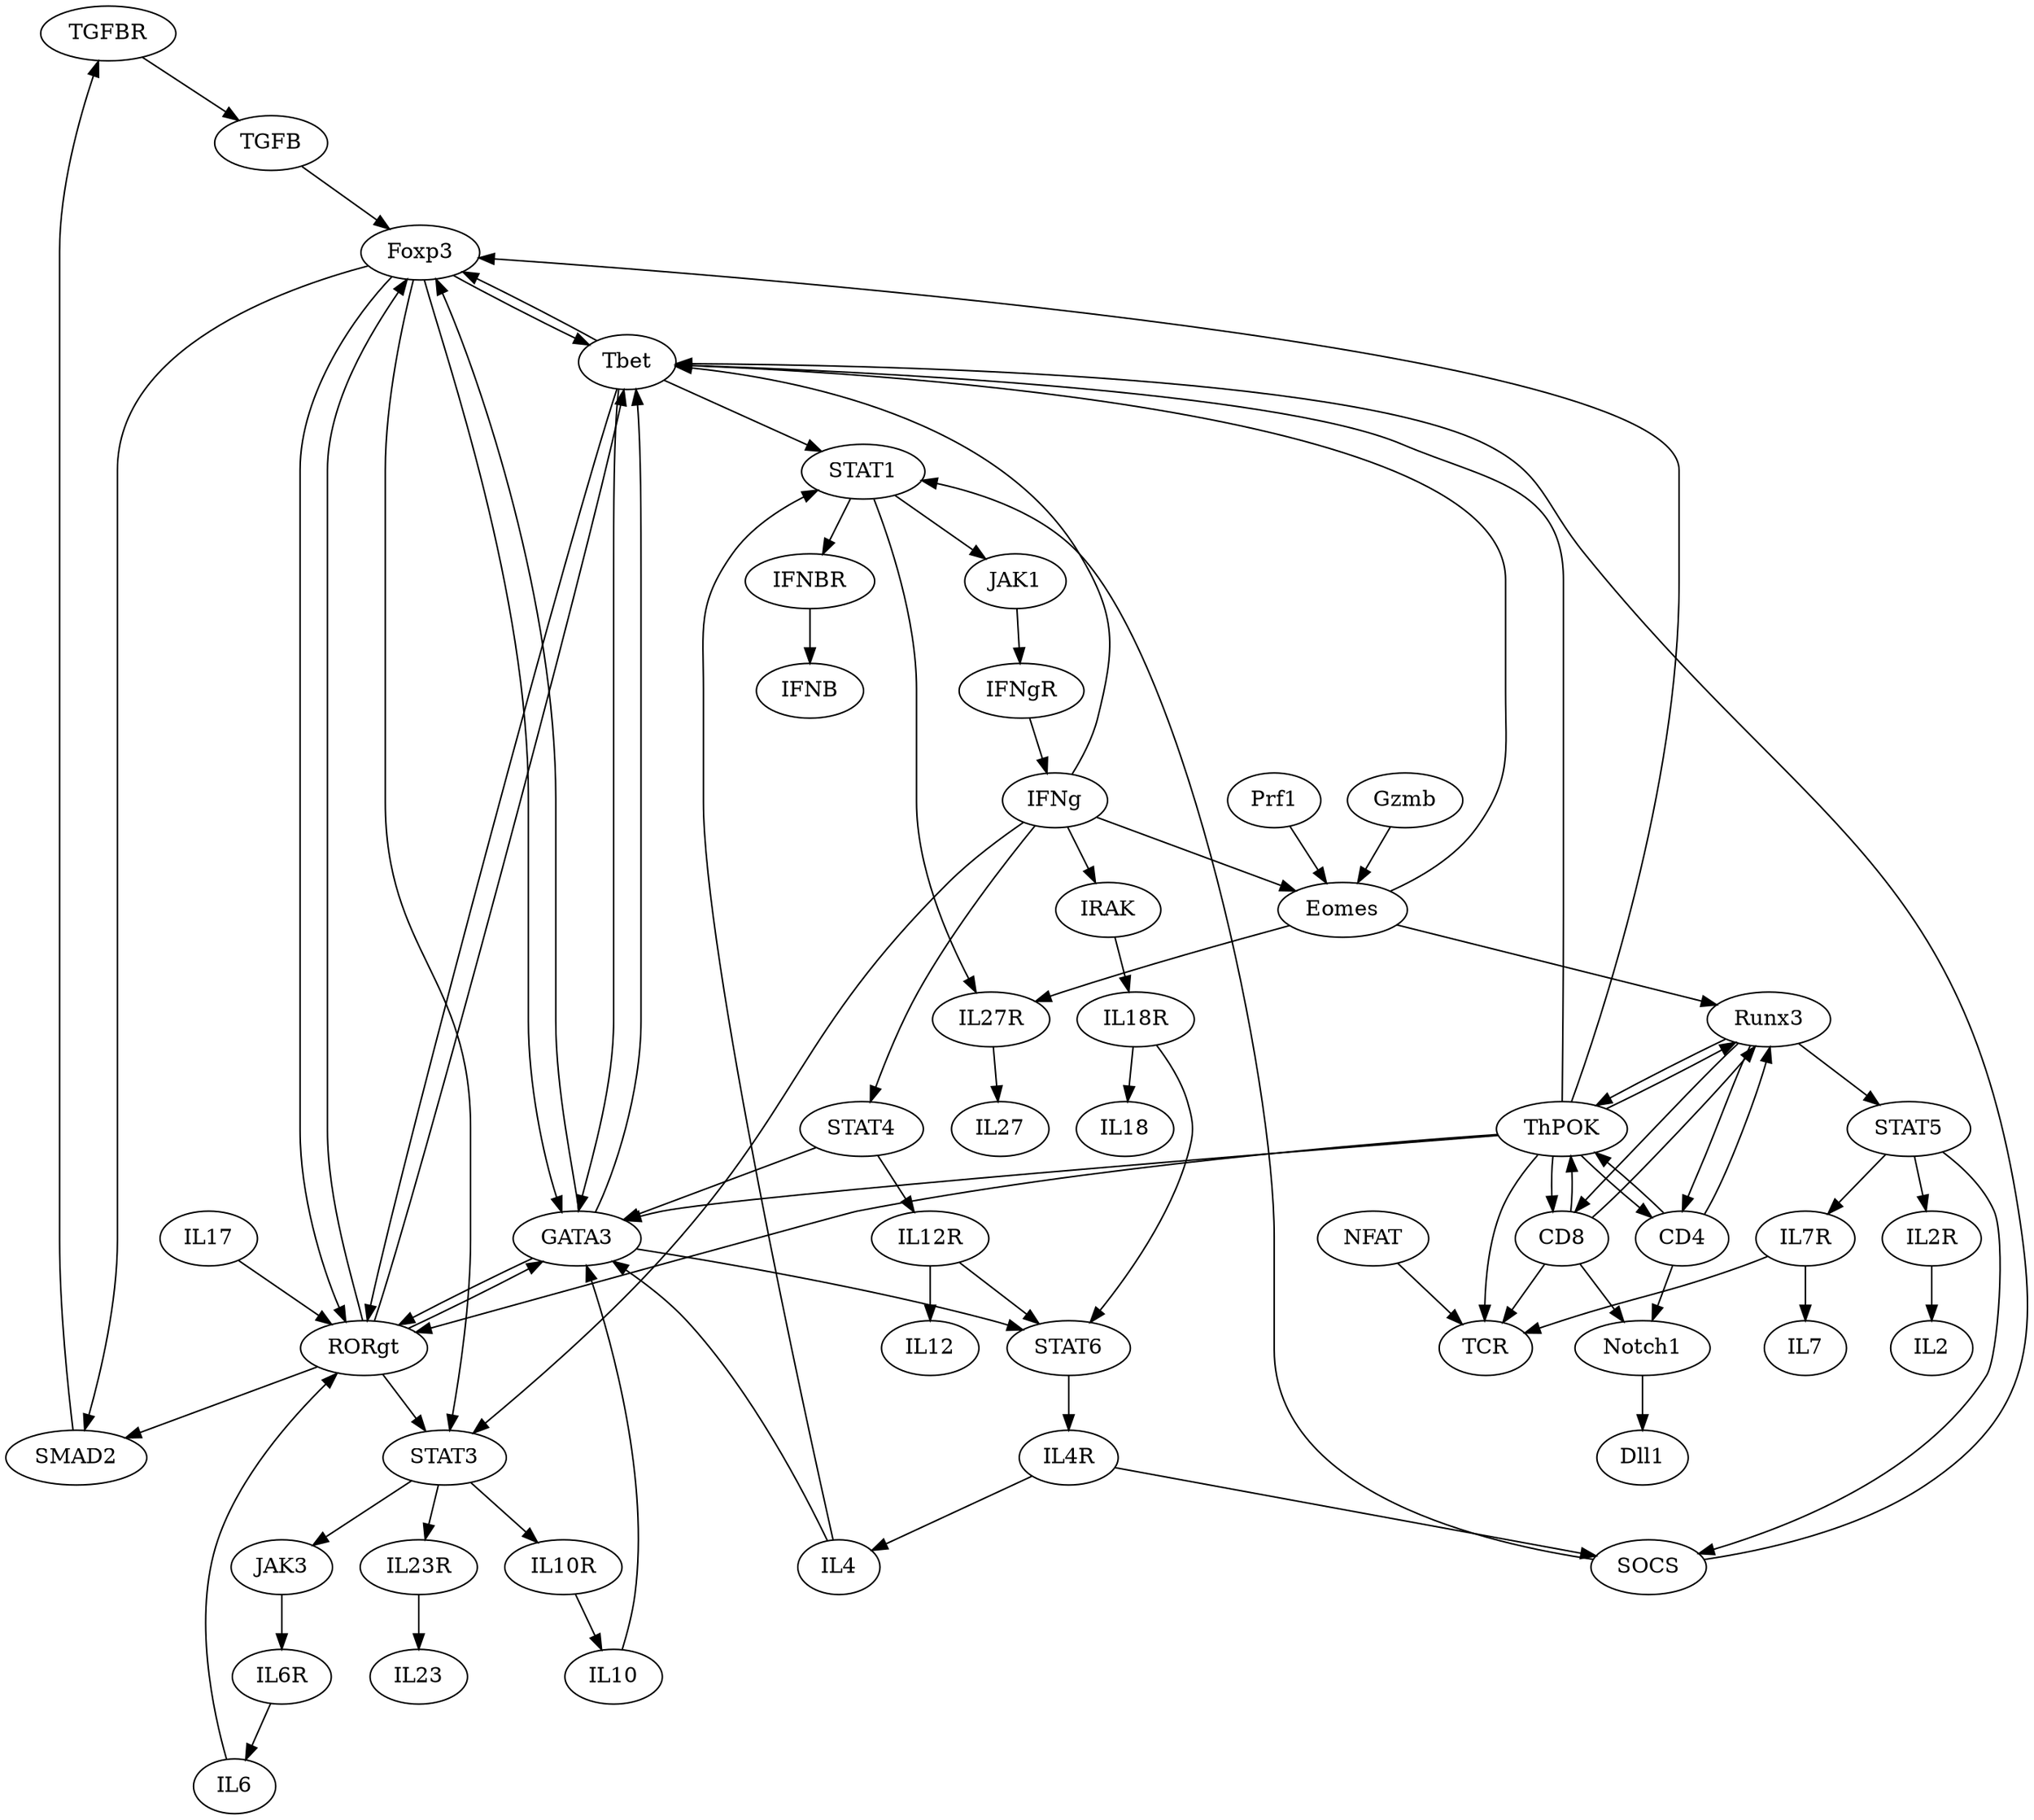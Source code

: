 digraph {
	graph [bb="0,0,1345.2,1260"];
	node [label="\N"];
	TGFBR	[height=0.5,
		pos="44.196,1242",
		width=1.2277];
	TGFB	[height=0.5,
		pos="357.2,1170",
		width=1.0291];
	TGFBR -> TGFB	[pos="e,324.07,1178.4 81.951,1232.6 140.48,1219.5 252.76,1194.4 314.28,1180.6"];
	Foxp3	[height=0.5,
		pos="643.2,1098",
		width=1.0832];
	TGFB -> Foxp3	[pos="e,609.29,1107.3 389.45,1161.1 440.85,1148.5 541.45,1123.9 599.35,1109.7"];
	Runx3	[height=0.5,
		pos="155.2,306",
		width=1.1193];
	ThPOK	[height=0.5,
		pos="230.2,234",
		width=1.1916];
	Runx3 -> ThPOK	[pos="e,208.7,249.8 167.13,288.41 176.3,278.88 189.08,266.81 200.81,256.56"];
	CD4	[height=0.5,
		pos="71.196,162",
		width=0.84854];
	Runx3 -> CD4	[pos="e,76.709,180.06 141.26,288.99 124.22,264.75 96.535,218.47 81.347,189.25"];
	STAT5	[height=0.5,
		pos="351.2,234",
		width=1.1193];
	Runx3 -> STAT5	[pos="e,320.79,245.86 185.82,294.06 219.62,281.99 274.15,262.52 311.28,249.26"];
	CD8	[height=0.5,
		pos="150.2,162",
		width=0.84854];
	Runx3 -> CD8	[pos="e,146.21,180.19 150.01,287.87 146.6,263.67 144.74,219.21 145.7,190.39"];
	ThPOK -> Runx3	[pos="e,176.33,290.5 218.4,251.45 209.06,261.16 195.92,273.56 183.96,283.98"];
	ThPOK -> CD4	[pos="e,92.815,174.81 198.77,221.44 170.7,209.91 130.02,192.09 102.11,179.16"];
	ThPOK -> CD8	[pos="e,162.66,178.95 208.03,218.5 196.11,209.13 181.68,196.73 170.13,186.03"];
	Tbet	[height=0.5,
		pos="643.2,1026",
		width=0.88464];
	ThPOK -> Tbet	[pos="e,612.02,1022.3 236.67,252.21 246.02,278.64 262.2,331.01 262.2,377 262.2,811 262.2,811 262.2,811 262.2,965.45 503.14,1009.6 601.82,\
1021.2"];
	GATA3	[height=0.5,
		pos="924.2,954",
		width=1.1735];
	ThPOK -> GATA3	[pos="e,903.9,938.08 256.4,248.29 292.16,266.25 358.4,298.91 416.2,324 456.47,341.49 471.02,336.63 508.2,360 597.12,415.9 681.2,415.97 \
681.2,521 681.2,595 681.2,595 681.2,595 681.2,746.33 831.68,881.18 895.8,931.78"];
	RORgt	[height=0.5,
		pos="849.2,90",
		width=1.1555];
	ThPOK -> RORgt	[pos="e,808.13,93.069 266.06,223.87 308.8,212.64 377.33,193.41 400.2,180 420.27,168.23 417.18,153.98 438.2,144 500.9,114.23 702.6,99.224 \
798.12,93.642"];
	ThPOK -> Foxp3	[pos="e,604.64,1095.1 229.01,252.04 227.26,278.69 224.2,331.85 224.2,377 224.2,955 224.2,955 224.2,955 224.2,1003.2 245.22,1018.6 286.2,\
1044 336.81,1075.4 509.07,1089.4 594.43,1094.5"];
	TCR	[height=0.5,
		pos="263.2,90",
		width=0.84854];
	ThPOK -> TCR	[pos="e,271.75,107.6 250.46,218.01 261.52,208.5 274.17,195.17 280.2,180 288.28,159.65 282.55,135.11 275.63,116.96"];
	CD4 -> Runx3	[pos="e,149.78,288.15 84.787,178.52 101.83,202.67 129.86,249.5 145.13,278.91"];
	CD4 -> ThPOK	[pos="e,204.64,219.34 96.757,172.17 123.59,183.02 165.64,201.36 195.44,215.06"];
	Notch1	[height=0.5,
		pos="117.2,90",
		width=1.2277];
	CD4 -> Notch1	[pos="e,106.27,107.63 81.865,144.76 87.473,136.23 94.471,125.58 100.75,116.02"];
	IL2R	[height=0.5,
		pos="479.2,162",
		width=0.9027];
	STAT5 -> IL2R	[pos="e,456.74,175.28 375.88,219.5 396.34,208.31 425.57,192.33 447.72,180.21"];
	SOCS	[height=0.5,
		pos="1006.2,162",
		width=1.0471];
	STAT5 -> SOCS	[pos="e,978.73,174.37 386.59,225.05 402.32,221.79 421.11,218.25 438.2,216 668.32,185.69 732.09,227.94 959.2,180 962.42,179.32 965.73,178.47 \
969.01,177.51"];
	IL7R	[height=0.5,
		pos="359.2,162",
		width=0.9027];
	STAT5 -> IL7R	[pos="e,357.24,180.1 353.17,215.7 354.06,207.98 355.11,198.71 356.1,190.11"];
	CD8 -> Runx3	[pos="e,159.18,287.87 155.33,179.75 158.78,203.87 160.66,248.65 159.69,277.62"];
	CD8 -> ThPOK	[pos="e,217.44,216.76 170.29,175.88 182.46,185.33 197.77,198.42 209.95,209.68"];
	CD8 -> TCR	[pos="e,242.79,103.64 170.4,148.49 188.12,137.5 214.12,121.4 234.09,109.03"];
	CD8 -> Notch1	[pos="e,125.19,107.96 142.38,144.41 138.53,136.25 133.8,126.22 129.48,117.07"];
	Tbet -> GATA3	[pos="e,887.41,963.04 670.94,1017 719.2,1004.2 818.63,979.43 877.6,965.37"];
	Tbet -> RORgt	[pos="e,848.04,108.09 629.03,1009.8 612.01,984.38 587.2,931.3 587.2,883 587.2,883 587.2,883 587.2,521 587.2,472.28 611.4,460.11 651.2,\
432 698.07,398.89 730.91,432.5 775.2,396 858.95,326.97 851.39,179.03 848.49,118.09"];
	Tbet -> Foxp3	[pos="e,649.07,1080.1 649.06,1043.8 649.9,1051.6 650.14,1061.1 649.79,1069.8"];
	STAT1	[height=0.5,
		pos="874.2,666",
		width=1.1193];
	Tbet -> STAT1	[pos="e,868.32,684.1 664.78,1012.5 680.01,1002.9 700.12,988.5 714.2,972 790.74,882.29 844.31,749.78 864.87,693.66"];
	GATA3 -> Tbet	[pos="e,672.44,1018.7 890.04,964.71 837.52,978.45 737.54,1003.3 682.23,1016.4"];
	GATA3 -> RORgt	[pos="e,888.55,95.947 964.61,948.58 1032,941.14 1163.3,924.45 1203.2,900 1245.6,873.97 1271.2,860.78 1271.2,811 1271.2,811 1271.2,811 \
1271.2,233 1271.2,154.5 1010,112.17 898.54,97.263"];
	GATA3 -> Foxp3	[pos="e,670.62,1085.1 900.71,969 851.65,995.45 738.62,1052.6 679.9,1080.7"];
	STAT6	[height=0.5,
		pos="1071.2,882",
		width=1.1193];
	GATA3 -> STAT6	[pos="e,1044.5,895.7 951.5,940 975.16,928.73 1009.6,912.35 1035.4,900.03"];
	RORgt -> Tbet	[pos="e,639.45,1008.1 855.75,108.09 868.15,160.98 881.98,322.83 793.2,396 748.91,432.5 716.07,398.89 669.2,432 629.4,460.11 605.2,472.28 \
605.2,521 605.2,883 605.2,883 605.2,883 605.2,925.09 624.04,970.81 635.58,998.69"];
	RORgt -> GATA3	[pos="e,965.21,949.64 889.2,95.004 997.79,107.52 1289.2,150.08 1289.2,233 1289.2,811 1289.2,811 1289.2,811 1289.2,860.78 1263.6,873.97 \
1221.2,900 1181.2,924.53 1049.2,941.24 975.24,948.65"];
	RORgt -> Foxp3	[pos="e,682.22,1097.4 890.87,90.455 962.39,90.68 1111.2,97.041 1225.2,144 1286.6,169.29 1345.2,166.6 1345.2,233 1345.2,955 1345.2,955 \
1345.2,955 1345.2,1087.6 851.81,1097.5 692.24,1097.4"];
	SMAD2	[height=0.5,
		pos="539.2,18",
		width=1.2818];
	RORgt -> SMAD2	[pos="e,578.05,27.773 813.03,80.833 757.35,68.261 650.55,44.145 588.06,30.033"];
	STAT3	[height=0.5,
		pos="735.2,378",
		width=1.1193];
	RORgt -> STAT3	[pos="e,702.23,367.46 810.7,97.195 777.6,104.08 730,117.87 696.2,144 665.77,167.52 660.61,179.6 648.2,216 640.66,238.09 635.56,310.79 \
643.2,324 654.01,342.7 674.2,355.39 692.92,363.65"];
	Foxp3 -> Tbet	[pos="e,637.33,1043.8 637.32,1080.1 636.49,1072.2 636.25,1062.7 636.61,1054"];
	Foxp3 -> GATA3	[pos="e,895.74,967.35 665.96,1083.4 714.32,1057.3 827.03,1000.3 886.35,971.82"];
	Foxp3 -> RORgt	[pos="e,890.83,90.542 682.27,1097.4 827.54,1097.7 1327.2,1088.5 1327.2,955 1327.2,955 1327.2,955 1327.2,233 1327.2,166.6 1268.6,169.29 \
1207.2,144 1104.1,101.52 972.47,92.263 900.93,90.717"];
	Foxp3 -> SMAD2	[pos="e,542.26,36.013 607.78,1090.2 520.15,1072.4 300.2,1021.1 300.2,955 300.2,955 300.2,955 300.2,521 300.2,372.21 328.37,316.38 438.2,\
216 467.58,189.15 496.51,211.99 520.2,180 549.21,140.81 547.66,80.926 543.62,46.307"];
	Foxp3 -> STAT3	[pos="e,695.17,381.13 624.61,1082.1 598.94,1060.5 552.9,1018 527.2,972 487.64,901.2 488.77,872.67 497.2,792 514.18,629.36 463.98,553.71 \
573.2,432 601.44,400.53 648.62,387.68 684.81,382.46"];
	IL27R	[height=0.5,
		pos="463.2,306",
		width=1.0652];
	STAT1 -> IL27R	[pos="e,492.99,317.45 842.97,654.25 821.82,645.62 794.5,631.69 776.2,612 716.47,547.75 751.46,499.31 695.2,432 658.9,388.59 639.9,387.04 \
590.2,360 561.82,344.56 527.98,330.65 502.38,320.95"];
	IFNBR	[height=0.5,
		pos="827.2,594",
		width=1.1735];
	STAT1 -> IFNBR	[pos="e,838.25,611.47 863.06,648.41 857.32,639.87 850.21,629.28 843.84,619.79"];
	JAK1	[height=0.5,
		pos="920.2,594",
		width=0.92075];
	STAT1 -> JAK1	[pos="e,909.37,611.47 885.1,648.41 890.65,639.95 897.53,629.49 903.72,620.08"];
	IL2	[height=0.5,
		pos="479.2,90",
		width=0.75];
	IL2R -> IL2	[pos="e,479.2,108.1 479.2,143.7 479.2,135.98 479.2,126.71 479.2,118.11"];
	Eomes	[height=0.5,
		pos="457.2,378",
		width=1.1735];
	Eomes -> Runx3	[pos="e,190.43,315.17 421.07,368.63 365.86,355.83 260.6,331.43 200.41,317.48"];
	Eomes -> Tbet	[pos="e,619.9,1013.5 470.26,395.27 477.71,405.32 486.65,418.78 492.2,432 507.83,469.3 511.2,480.55 511.2,521 511.2,883 511.2,883 511.2,\
883 511.2,941.43 571.89,985.91 610.96,1008.5"];
	Eomes -> IL27R	[pos="e,461.73,324.1 458.68,359.7 459.34,351.98 460.14,342.71 460.87,334.11"];
	IL27	[height=0.5,
		pos="479.2,234",
		width=0.88464];
	IL27R -> IL27	[pos="e,475.25,252.28 467.07,288.05 468.85,280.26 471.01,270.82 473.01,262.08"];
	IFNB	[height=0.5,
		pos="820.2,522",
		width=0.97491];
	IFNBR -> IFNB	[pos="e,821.91,540.1 825.47,575.7 824.69,567.98 823.77,558.71 822.91,550.11"];
	IRAK	[height=0.5,
		pos="921.2,378",
		width=0.95686];
	IL18R	[height=0.5,
		pos="1049.2,306",
		width=1.0652];
	IRAK -> IL18R	[pos="e,1025.2,320.12 944.08,364.49 964.18,353.49 993.66,337.37 1016.3,325"];
	IL18R -> STAT6	[pos="e,1076.3,864.13 1058.9,323.86 1072.9,349.85 1097.2,401.64 1097.2,449 1097.2,739 1097.2,739 1097.2,739 1097.2,779.67 1086.7,825.83 \
1079.1,854.19"];
	IL18	[height=0.5,
		pos="1049.2,234",
		width=0.88464];
	IL18R -> IL18	[pos="e,1049.2,252.1 1049.2,287.7 1049.2,279.98 1049.2,270.71 1049.2,262.11"];
	IFNgR	[height=0.5,
		pos="914.2,522",
		width=1.1374];
	IFNg	[height=0.5,
		pos="847.2,450",
		width=0.95686];
	IFNgR -> IFNg	[pos="e,861.88,466.34 898.99,505.12 890.13,495.86 878.81,484.03 869.01,473.79"];
	IFNg -> Tbet	[pos="e,654.46,1008.8 823.34,463.13 807.66,472.3 787.95,486.32 776.2,504 698.83,620.32 700.2,669.3 700.2,809 700.2,883 700.2,883 700.2,\
883 700.2,926.68 676.68,972.82 659.86,1000.3"];
	IFNg -> Eomes	[pos="e,495.44,385.87 814.95,443.21 746.43,430.91 586.03,402.12 505.35,387.64"];
	IFNg -> IRAK	[pos="e,905.17,394.16 863.25,433.81 873.34,424.27 886.52,411.8 897.76,401.17"];
	STAT4	[height=0.5,
		pos="1165.2,378",
		width=1.1193];
	IFNg -> STAT4	[pos="e,1129.7,386.82 878.27,442.16 934.64,429.75 1054,403.48 1119.6,389.04"];
	IFNg -> STAT3	[pos="e,757.6,393 825.87,435.67 808.99,425.12 785.19,410.25 766.21,398.38"];
	SMAD2 -> TGFBR	[pos="e,37.72,1223.8 492.92,18.99 387.69,19.776 134.19,26.482 64.196,72 25.79,96.975 12.196,115.19 12.196,161 12.196,1099 12.196,1099 \
12.196,1099 12.196,1140 25.025,1186 34.437,1214.2"];
	STAT4 -> GATA3	[pos="e,966.51,952.35 1179,395.27 1198.8,420.47 1233.2,471.25 1233.2,521 1233.2,811 1233.2,811 1233.2,811 1233.2,922.59 1064.7,946.81 \
976.59,951.84"];
	IL12R	[height=0.5,
		pos="1193.2,306",
		width=1.0652];
	STAT4 -> IL12R	[pos="e,1186.5,323.79 1172,360.05 1175.2,351.97 1179.1,342.12 1182.8,333.11"];
	IL12R -> STAT6	[pos="e,1095.7,867.56 1201.7,323.69 1206.4,333.89 1211.8,347.36 1214.2,360 1227.7,430.77 1195.2,448.95 1195.2,521 1195.2,739 1195.2,739 \
1195.2,739 1195.2,794.22 1141.3,838.32 1104.6,861.99"];
	IL12	[height=0.5,
		pos="1193.2,234",
		width=0.88464];
	IL12R -> IL12	[pos="e,1193.2,252.1 1193.2,287.7 1193.2,279.98 1193.2,270.71 1193.2,262.11"];
	IL4R	[height=0.5,
		pos="1037.2,810",
		width=0.9027];
	STAT6 -> IL4R	[pos="e,1045.4,827.79 1063,864.05 1059,855.89 1054.2,845.91 1049.7,836.82"];
	IL4	[height=0.5,
		pos="924.2,738",
		width=0.75];
	IL4 -> GATA3	[pos="e,924.2,935.85 924.2,756.23 924.2,793.32 924.2,880.98 924.2,925.71"];
	IL4 -> STAT1	[pos="e,885.96,683.47 913.1,721.46 906.87,712.74 898.95,701.65 891.88,691.76"];
	IL17	[height=0.5,
		pos="918.2,162",
		width=0.88464];
	IL17 -> RORgt	[pos="e,865.1,107.13 903.22,145.81 894.17,136.62 882.43,124.72 872.21,114.35"];
	IL6R	[height=0.5,
		pos="689.2,234",
		width=0.9027];
	IL6	[height=0.5,
		pos="732.2,162",
		width=0.75];
	IL6R -> IL6	[pos="e,722.28,179.15 699.17,216.76 704.43,208.19 711.01,197.49 716.9,187.9"];
	IL6 -> RORgt	[pos="e,825.92,104.92 751.78,149.28 769.57,138.64 796.16,122.73 817.06,110.23"];
	Dll1	[height=0.5,
		pos="117.2,18",
		width=0.83048];
	Notch1 -> Dll1	[pos="e,117.2,36.104 117.2,71.697 117.2,63.983 117.2,54.712 117.2,46.112"];
	NFAT	[height=0.5,
		pos="235.2,162",
		width=1.011];
	NFAT -> TCR	[pos="e,256.48,107.79 241.97,144.05 245.21,135.97 249.15,126.12 252.75,117.11"];
	IL10	[height=0.5,
		pos="777.2,234",
		width=0.88464];
	IL10 -> GATA3	[pos="e,930.86,936.11 804.24,244.01 867.77,267.08 1021.2,334.62 1021.2,449 1021.2,523 1021.2,523 1021.2,523 1021.2,679.18 959.55,859.62 \
934.55,926.39"];
	IL23R	[height=0.5,
		pos="558.2,306",
		width=1.0652];
	IL23	[height=0.5,
		pos="561.2,234",
		width=0.88464];
	IL23R -> IL23	[pos="e,560.46,252.1 558.94,287.7 559.27,279.98 559.67,270.71 560.03,262.11"];
	JAK3	[height=0.5,
		pos="685.2,306",
		width=0.92075];
	JAK3 -> IL6R	[pos="e,688.22,252.1 686.18,287.7 686.63,279.98 687.16,270.71 687.65,262.11"];
	JAK1 -> IFNgR	[pos="e,915.66,540.1 918.71,575.7 918.05,567.98 917.26,558.71 916.52,550.11"];
	SOCS -> Tbet	[pos="e,643.2,1008 996.93,179.53 973.68,219.99 909.39,325.85 835.2,396 761.21,465.96 643.2,419.18 643.2,521 643.2,883 643.2,883 643.2,\
883 643.2,923 643.2,969.35 643.2,997.92"];
	SOCS -> STAT1	[pos="e,904.65,653.9 1001.7,179.91 994.95,206.37 983.2,259.3 983.2,305 983.2,523 983.2,523 983.2,523 983.2,563.64 986.15,579.17 962.2,\
612 950.14,628.53 931.21,640.89 913.99,649.5"];
	STAT3 -> IL23R	[pos="e,586.59,318.23 705.97,365.44 675.98,353.58 629.19,335.08 596.31,322.07"];
	STAT3 -> JAK3	[pos="e,696.62,322.99 723.35,360.41 717.16,351.74 709.46,340.97 702.61,331.38"];
	IL10R	[height=0.5,
		pos="774.2,306",
		width=1.0652];
	STAT3 -> IL10R	[pos="e,764.75,323.96 744.44,360.41 749.03,352.16 754.69,342.01 759.83,332.78"];
	IL7R -> TCR	[pos="e,281.8,104.56 340.23,147.17 325.94,136.75 306.14,122.32 290.2,110.69"];
	IL7	[height=0.5,
		pos="359.2,90",
		width=0.75];
	IL7R -> IL7	[pos="e,359.2,108.1 359.2,143.7 359.2,135.98 359.2,126.71 359.2,118.11"];
	IL4R -> IL4	[pos="e,943.56,751 1016.2,796 998.16,784.82 971.99,768.61 952.17,756.33"];
	IL4R -> SOCS	[pos="e,1035.4,173.44 1041.5,792.08 1048,765.6 1059.2,712.65 1059.2,667 1059.2,667 1059.2,667 1059.2,449 1059.2,344.53 1144.4,305.3 1090.2,\
216 1079.8,198.84 1061.5,186.32 1044.6,177.78"];
	IL10R -> IL10	[pos="e,776.46,252.1 774.94,287.7 775.27,279.98 775.67,270.71 776.03,262.11"];
	Gzmb	[height=0.5,
		pos="366.2,450",
		width=1.0471];
	Gzmb -> Eomes	[pos="e,437.61,394.07 385.49,434.15 398.32,424.29 415.35,411.19 429.6,400.23"];
	Prf1	[height=0.5,
		pos="452.2,450",
		width=0.84854];
	Prf1 -> Eomes	[pos="e,455.97,396.1 453.43,431.7 453.98,423.98 454.65,414.71 455.26,406.11"];
}
